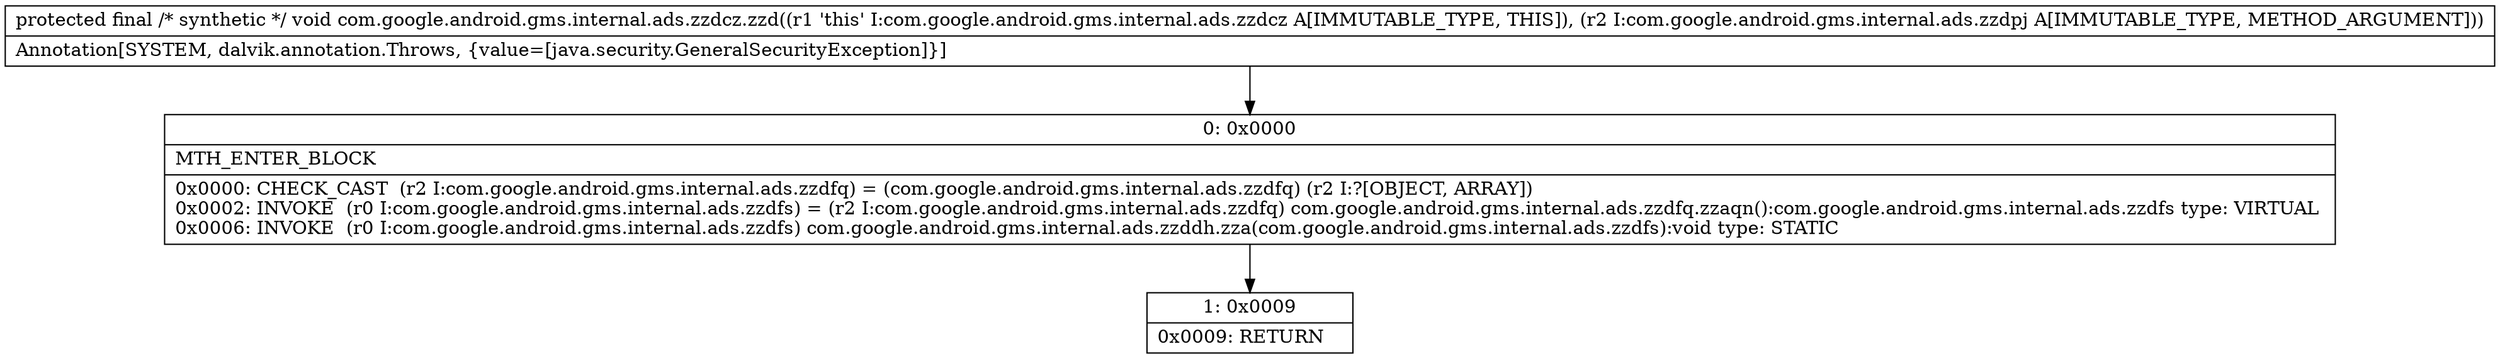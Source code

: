 digraph "CFG forcom.google.android.gms.internal.ads.zzdcz.zzd(Lcom\/google\/android\/gms\/internal\/ads\/zzdpj;)V" {
Node_0 [shape=record,label="{0\:\ 0x0000|MTH_ENTER_BLOCK\l|0x0000: CHECK_CAST  (r2 I:com.google.android.gms.internal.ads.zzdfq) = (com.google.android.gms.internal.ads.zzdfq) (r2 I:?[OBJECT, ARRAY]) \l0x0002: INVOKE  (r0 I:com.google.android.gms.internal.ads.zzdfs) = (r2 I:com.google.android.gms.internal.ads.zzdfq) com.google.android.gms.internal.ads.zzdfq.zzaqn():com.google.android.gms.internal.ads.zzdfs type: VIRTUAL \l0x0006: INVOKE  (r0 I:com.google.android.gms.internal.ads.zzdfs) com.google.android.gms.internal.ads.zzddh.zza(com.google.android.gms.internal.ads.zzdfs):void type: STATIC \l}"];
Node_1 [shape=record,label="{1\:\ 0x0009|0x0009: RETURN   \l}"];
MethodNode[shape=record,label="{protected final \/* synthetic *\/ void com.google.android.gms.internal.ads.zzdcz.zzd((r1 'this' I:com.google.android.gms.internal.ads.zzdcz A[IMMUTABLE_TYPE, THIS]), (r2 I:com.google.android.gms.internal.ads.zzdpj A[IMMUTABLE_TYPE, METHOD_ARGUMENT]))  | Annotation[SYSTEM, dalvik.annotation.Throws, \{value=[java.security.GeneralSecurityException]\}]\l}"];
MethodNode -> Node_0;
Node_0 -> Node_1;
}

